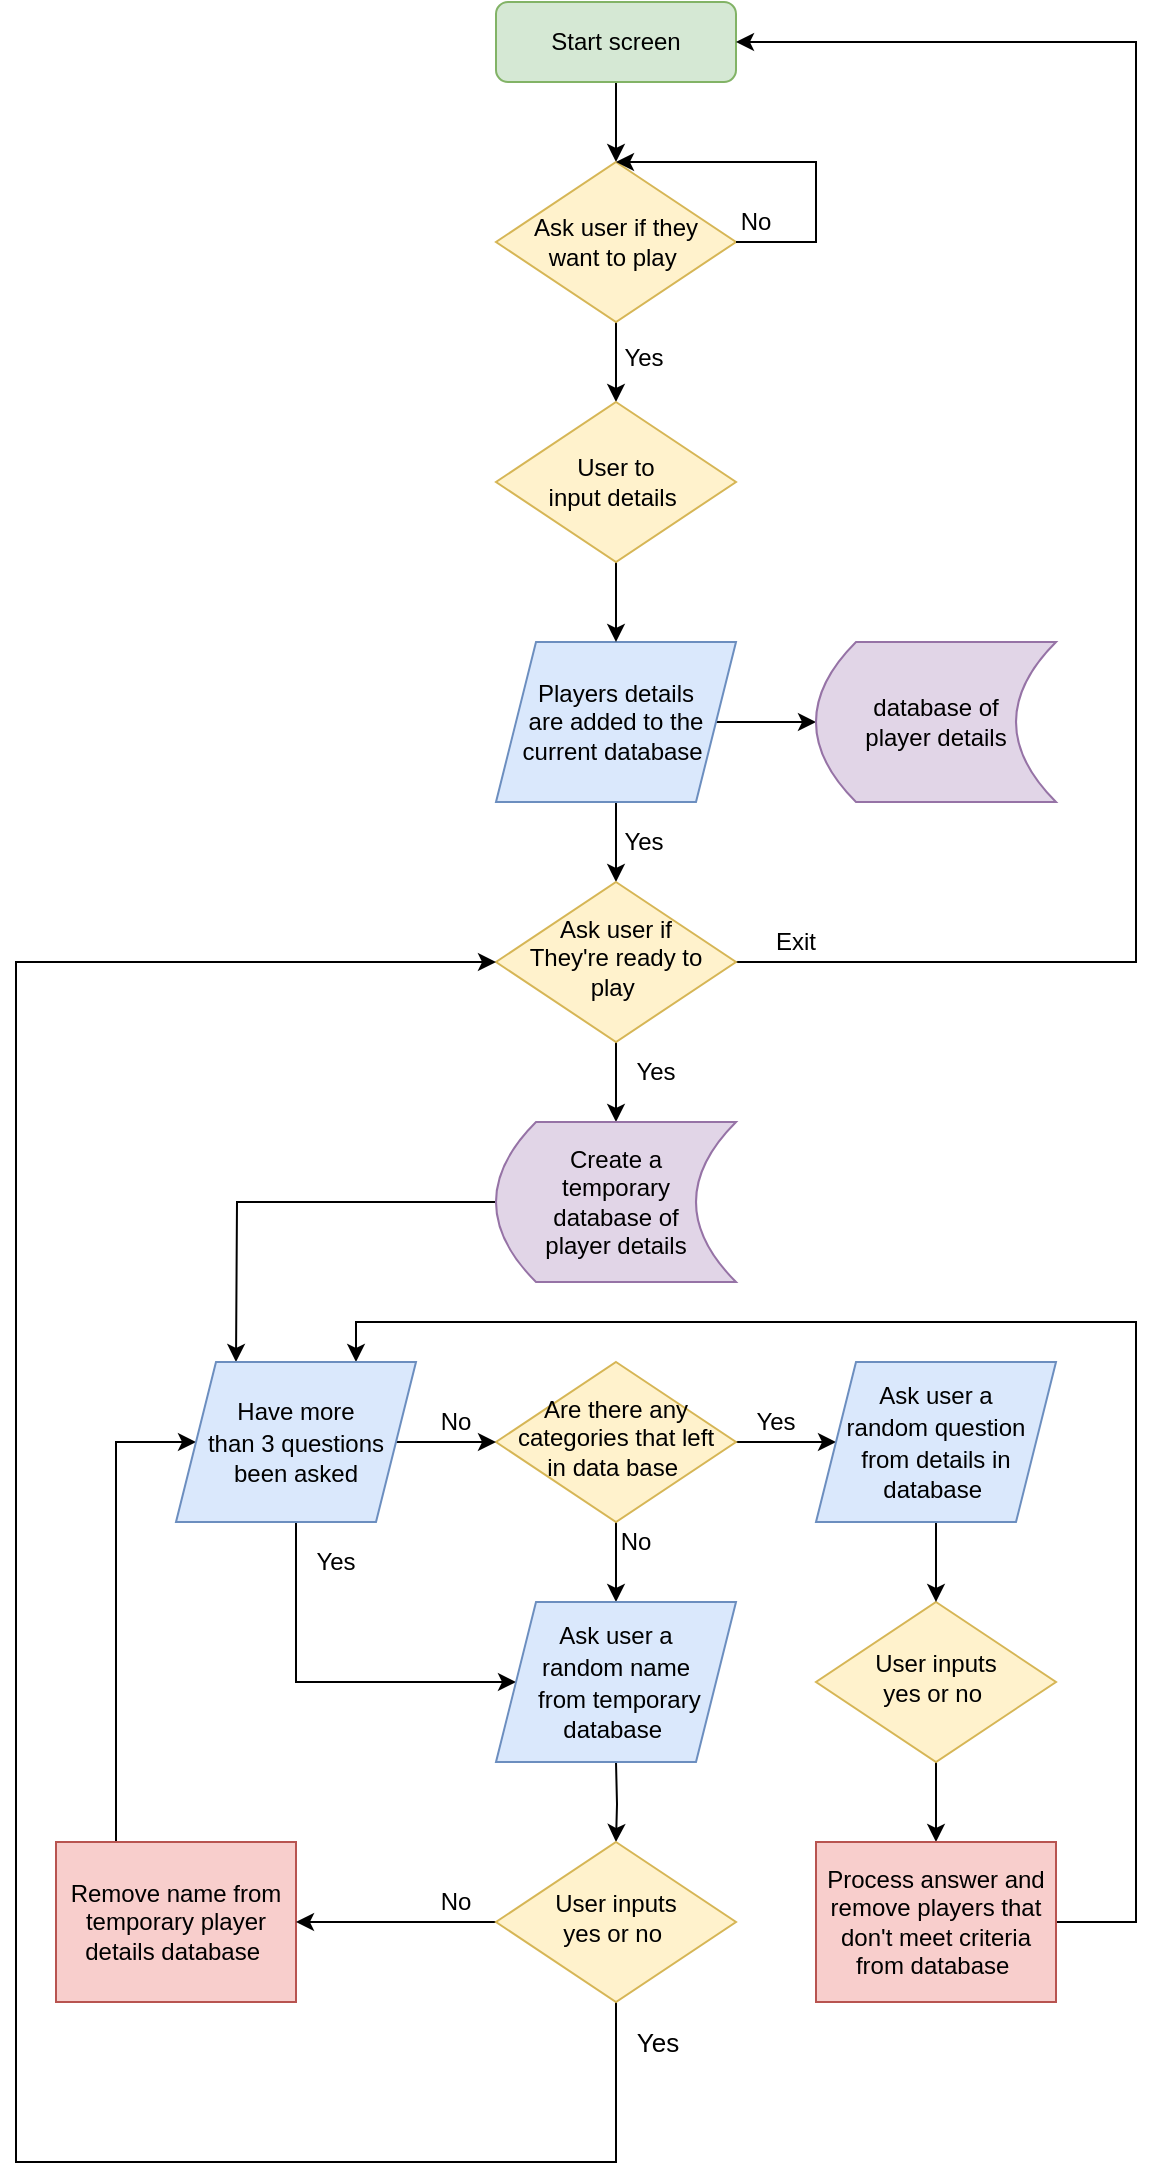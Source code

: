 <mxfile version="14.7.6" type="device"><diagram id="C5RBs43oDa-KdzZeNtuy" name="Page-1"><mxGraphModel dx="1185" dy="708" grid="1" gridSize="10" guides="1" tooltips="1" connect="1" arrows="1" fold="1" page="1" pageScale="1" pageWidth="827" pageHeight="1169" math="0" shadow="0"><root><mxCell id="WIyWlLk6GJQsqaUBKTNV-0"/><mxCell id="WIyWlLk6GJQsqaUBKTNV-1" parent="WIyWlLk6GJQsqaUBKTNV-0"/><mxCell id="H-2OchCzTb0TROPsZ7Cq-26" style="edgeStyle=orthogonalEdgeStyle;rounded=0;orthogonalLoop=1;jettySize=auto;html=1;exitX=0.5;exitY=1;exitDx=0;exitDy=0;" edge="1" parent="WIyWlLk6GJQsqaUBKTNV-1" source="WIyWlLk6GJQsqaUBKTNV-3"><mxGeometry relative="1" as="geometry"><mxPoint x="380" y="120" as="targetPoint"/></mxGeometry></mxCell><mxCell id="WIyWlLk6GJQsqaUBKTNV-3" value="Start screen" style="rounded=1;whiteSpace=wrap;html=1;fontSize=12;glass=0;strokeWidth=1;shadow=0;fillColor=#d5e8d4;strokeColor=#82b366;" parent="WIyWlLk6GJQsqaUBKTNV-1" vertex="1"><mxGeometry x="320" y="40" width="120" height="40" as="geometry"/></mxCell><mxCell id="H-2OchCzTb0TROPsZ7Cq-77" style="edgeStyle=orthogonalEdgeStyle;rounded=0;orthogonalLoop=1;jettySize=auto;html=1;exitX=0.5;exitY=1;exitDx=0;exitDy=0;entryX=0.5;entryY=0;entryDx=0;entryDy=0;" edge="1" parent="WIyWlLk6GJQsqaUBKTNV-1" source="WIyWlLk6GJQsqaUBKTNV-10" target="H-2OchCzTb0TROPsZ7Cq-59"><mxGeometry relative="1" as="geometry"/></mxCell><mxCell id="WIyWlLk6GJQsqaUBKTNV-10" value="User inputs&lt;br&gt;yes or no&amp;nbsp;" style="rhombus;whiteSpace=wrap;html=1;shadow=0;fontFamily=Helvetica;fontSize=12;align=center;strokeWidth=1;spacing=6;spacingTop=-4;fillColor=#fff2cc;strokeColor=#d6b656;" parent="WIyWlLk6GJQsqaUBKTNV-1" vertex="1"><mxGeometry x="480" y="840" width="120" height="80" as="geometry"/></mxCell><mxCell id="H-2OchCzTb0TROPsZ7Cq-38" style="edgeStyle=orthogonalEdgeStyle;rounded=0;orthogonalLoop=1;jettySize=auto;html=1;exitX=0.5;exitY=1;exitDx=0;exitDy=0;entryX=0.5;entryY=0;entryDx=0;entryDy=0;" edge="1" parent="WIyWlLk6GJQsqaUBKTNV-1" source="H-2OchCzTb0TROPsZ7Cq-0" target="H-2OchCzTb0TROPsZ7Cq-17"><mxGeometry relative="1" as="geometry"/></mxCell><mxCell id="H-2OchCzTb0TROPsZ7Cq-51" style="edgeStyle=orthogonalEdgeStyle;rounded=0;orthogonalLoop=1;jettySize=auto;html=1;exitX=1;exitY=0.5;exitDx=0;exitDy=0;" edge="1" parent="WIyWlLk6GJQsqaUBKTNV-1" source="H-2OchCzTb0TROPsZ7Cq-0"><mxGeometry relative="1" as="geometry"><mxPoint x="480" y="400" as="targetPoint"/></mxGeometry></mxCell><mxCell id="H-2OchCzTb0TROPsZ7Cq-0" value="Players details &lt;br&gt;are added to the current database&amp;nbsp;" style="shape=parallelogram;perimeter=parallelogramPerimeter;whiteSpace=wrap;html=1;fixedSize=1;fillColor=#dae8fc;strokeColor=#6c8ebf;" vertex="1" parent="WIyWlLk6GJQsqaUBKTNV-1"><mxGeometry x="320" y="360" width="120" height="80" as="geometry"/></mxCell><mxCell id="H-2OchCzTb0TROPsZ7Cq-128" style="edgeStyle=orthogonalEdgeStyle;rounded=0;orthogonalLoop=1;jettySize=auto;html=1;exitX=0.5;exitY=1;exitDx=0;exitDy=0;entryX=0.5;entryY=0;entryDx=0;entryDy=0;fontSize=13;" edge="1" parent="WIyWlLk6GJQsqaUBKTNV-1" source="H-2OchCzTb0TROPsZ7Cq-17" target="H-2OchCzTb0TROPsZ7Cq-80"><mxGeometry relative="1" as="geometry"/></mxCell><mxCell id="H-2OchCzTb0TROPsZ7Cq-132" style="edgeStyle=orthogonalEdgeStyle;rounded=0;orthogonalLoop=1;jettySize=auto;html=1;exitX=1;exitY=0.5;exitDx=0;exitDy=0;entryX=1;entryY=0.5;entryDx=0;entryDy=0;fontSize=13;" edge="1" parent="WIyWlLk6GJQsqaUBKTNV-1" source="H-2OchCzTb0TROPsZ7Cq-17" target="WIyWlLk6GJQsqaUBKTNV-3"><mxGeometry relative="1" as="geometry"><Array as="points"><mxPoint x="640" y="520"/><mxPoint x="640" y="60"/></Array></mxGeometry></mxCell><mxCell id="H-2OchCzTb0TROPsZ7Cq-17" value="Ask user if &lt;br&gt;They're ready to play&amp;nbsp;" style="rhombus;whiteSpace=wrap;html=1;shadow=0;fontFamily=Helvetica;fontSize=12;align=center;strokeWidth=1;spacing=6;spacingTop=-4;fillColor=#fff2cc;strokeColor=#d6b656;" vertex="1" parent="WIyWlLk6GJQsqaUBKTNV-1"><mxGeometry x="320" y="480" width="120" height="80" as="geometry"/></mxCell><mxCell id="H-2OchCzTb0TROPsZ7Cq-29" style="edgeStyle=orthogonalEdgeStyle;rounded=0;orthogonalLoop=1;jettySize=auto;html=1;exitX=0.5;exitY=1;exitDx=0;exitDy=0;entryX=0.5;entryY=0;entryDx=0;entryDy=0;startArrow=none;" edge="1" parent="WIyWlLk6GJQsqaUBKTNV-1" source="H-2OchCzTb0TROPsZ7Cq-32" target="H-2OchCzTb0TROPsZ7Cq-0"><mxGeometry relative="1" as="geometry"/></mxCell><mxCell id="H-2OchCzTb0TROPsZ7Cq-37" style="edgeStyle=orthogonalEdgeStyle;rounded=0;orthogonalLoop=1;jettySize=auto;html=1;exitX=0.5;exitY=1;exitDx=0;exitDy=0;entryX=0.5;entryY=0;entryDx=0;entryDy=0;" edge="1" parent="WIyWlLk6GJQsqaUBKTNV-1" source="H-2OchCzTb0TROPsZ7Cq-21" target="H-2OchCzTb0TROPsZ7Cq-32"><mxGeometry relative="1" as="geometry"/></mxCell><mxCell id="H-2OchCzTb0TROPsZ7Cq-21" value="Ask user if they &lt;br&gt;want to play&amp;nbsp;" style="rhombus;whiteSpace=wrap;html=1;fillColor=#fff2cc;strokeColor=#d6b656;" vertex="1" parent="WIyWlLk6GJQsqaUBKTNV-1"><mxGeometry x="320" y="120" width="120" height="80" as="geometry"/></mxCell><mxCell id="H-2OchCzTb0TROPsZ7Cq-24" value="No" style="text;html=1;strokeColor=none;fillColor=none;align=center;verticalAlign=middle;whiteSpace=wrap;rounded=0;" vertex="1" parent="WIyWlLk6GJQsqaUBKTNV-1"><mxGeometry x="430" y="140" width="40" height="20" as="geometry"/></mxCell><mxCell id="H-2OchCzTb0TROPsZ7Cq-27" style="edgeStyle=orthogonalEdgeStyle;rounded=0;orthogonalLoop=1;jettySize=auto;html=1;exitX=1;exitY=0.5;exitDx=0;exitDy=0;entryX=0.5;entryY=0;entryDx=0;entryDy=0;" edge="1" parent="WIyWlLk6GJQsqaUBKTNV-1" source="H-2OchCzTb0TROPsZ7Cq-21" target="H-2OchCzTb0TROPsZ7Cq-21"><mxGeometry relative="1" as="geometry"><Array as="points"><mxPoint x="480" y="160"/><mxPoint x="480" y="120"/></Array></mxGeometry></mxCell><mxCell id="H-2OchCzTb0TROPsZ7Cq-32" value="User to &lt;br&gt;input details&amp;nbsp;" style="rhombus;whiteSpace=wrap;html=1;fillColor=#fff2cc;strokeColor=#d6b656;" vertex="1" parent="WIyWlLk6GJQsqaUBKTNV-1"><mxGeometry x="320" y="240" width="120" height="80" as="geometry"/></mxCell><mxCell id="H-2OchCzTb0TROPsZ7Cq-40" value="Exit" style="text;html=1;strokeColor=none;fillColor=none;align=center;verticalAlign=middle;whiteSpace=wrap;rounded=0;" vertex="1" parent="WIyWlLk6GJQsqaUBKTNV-1"><mxGeometry x="450" y="500" width="40" height="20" as="geometry"/></mxCell><mxCell id="H-2OchCzTb0TROPsZ7Cq-45" value="Yes" style="text;html=1;strokeColor=none;fillColor=none;align=center;verticalAlign=middle;whiteSpace=wrap;rounded=0;" vertex="1" parent="WIyWlLk6GJQsqaUBKTNV-1"><mxGeometry x="380" y="565" width="40" height="20" as="geometry"/></mxCell><mxCell id="H-2OchCzTb0TROPsZ7Cq-46" value="Yes" style="text;html=1;strokeColor=none;fillColor=none;align=center;verticalAlign=middle;whiteSpace=wrap;rounded=0;" vertex="1" parent="WIyWlLk6GJQsqaUBKTNV-1"><mxGeometry x="374" y="450" width="40" height="20" as="geometry"/></mxCell><mxCell id="H-2OchCzTb0TROPsZ7Cq-48" value="Yes" style="text;html=1;strokeColor=none;fillColor=none;align=center;verticalAlign=middle;whiteSpace=wrap;rounded=0;" vertex="1" parent="WIyWlLk6GJQsqaUBKTNV-1"><mxGeometry x="374" y="208" width="40" height="20" as="geometry"/></mxCell><mxCell id="H-2OchCzTb0TROPsZ7Cq-139" style="edgeStyle=orthogonalEdgeStyle;rounded=0;orthogonalLoop=1;jettySize=auto;html=1;exitX=1;exitY=0.5;exitDx=0;exitDy=0;entryX=0.75;entryY=0;entryDx=0;entryDy=0;fontSize=13;" edge="1" parent="WIyWlLk6GJQsqaUBKTNV-1" source="H-2OchCzTb0TROPsZ7Cq-59"><mxGeometry relative="1" as="geometry"><mxPoint x="250" y="720" as="targetPoint"/><Array as="points"><mxPoint x="640" y="1000"/><mxPoint x="640" y="700"/><mxPoint x="250" y="700"/></Array></mxGeometry></mxCell><mxCell id="H-2OchCzTb0TROPsZ7Cq-59" value="Process answer and remove players that don't meet criteria from database&amp;nbsp;" style="rounded=0;whiteSpace=wrap;html=1;fillColor=#f8cecc;strokeColor=#b85450;" vertex="1" parent="WIyWlLk6GJQsqaUBKTNV-1"><mxGeometry x="480" y="960" width="120" height="80" as="geometry"/></mxCell><mxCell id="H-2OchCzTb0TROPsZ7Cq-143" style="edgeStyle=orthogonalEdgeStyle;rounded=0;orthogonalLoop=1;jettySize=auto;html=1;exitX=0.25;exitY=0;exitDx=0;exitDy=0;entryX=0;entryY=0.5;entryDx=0;entryDy=0;fontSize=13;" edge="1" parent="WIyWlLk6GJQsqaUBKTNV-1" source="H-2OchCzTb0TROPsZ7Cq-62" target="H-2OchCzTb0TROPsZ7Cq-142"><mxGeometry relative="1" as="geometry"><Array as="points"><mxPoint x="130" y="760"/></Array></mxGeometry></mxCell><mxCell id="H-2OchCzTb0TROPsZ7Cq-62" value="Remove name from temporary player details database&amp;nbsp;" style="rounded=0;whiteSpace=wrap;html=1;fillColor=#f8cecc;strokeColor=#b85450;" vertex="1" parent="WIyWlLk6GJQsqaUBKTNV-1"><mxGeometry x="100" y="960" width="120" height="80" as="geometry"/></mxCell><mxCell id="H-2OchCzTb0TROPsZ7Cq-69" value="No" style="text;html=1;strokeColor=none;fillColor=none;align=center;verticalAlign=middle;whiteSpace=wrap;rounded=0;" vertex="1" parent="WIyWlLk6GJQsqaUBKTNV-1"><mxGeometry x="370" y="800" width="40" height="20" as="geometry"/></mxCell><mxCell id="H-2OchCzTb0TROPsZ7Cq-72" value="No" style="text;html=1;strokeColor=none;fillColor=none;align=center;verticalAlign=middle;whiteSpace=wrap;rounded=0;" vertex="1" parent="WIyWlLk6GJQsqaUBKTNV-1"><mxGeometry x="280" y="740" width="40" height="20" as="geometry"/></mxCell><mxCell id="H-2OchCzTb0TROPsZ7Cq-75" value="Yes" style="text;html=1;strokeColor=none;fillColor=none;align=center;verticalAlign=middle;whiteSpace=wrap;rounded=0;" vertex="1" parent="WIyWlLk6GJQsqaUBKTNV-1"><mxGeometry x="440" y="740" width="40" height="20" as="geometry"/></mxCell><mxCell id="H-2OchCzTb0TROPsZ7Cq-138" style="edgeStyle=orthogonalEdgeStyle;rounded=0;orthogonalLoop=1;jettySize=auto;html=1;exitX=0;exitY=0.5;exitDx=0;exitDy=0;entryX=0.25;entryY=0;entryDx=0;entryDy=0;fontSize=13;" edge="1" parent="WIyWlLk6GJQsqaUBKTNV-1" source="H-2OchCzTb0TROPsZ7Cq-80"><mxGeometry relative="1" as="geometry"><mxPoint x="190" y="720" as="targetPoint"/></mxGeometry></mxCell><mxCell id="H-2OchCzTb0TROPsZ7Cq-80" value="Create a &lt;br&gt;temporary &lt;br&gt;database of&lt;br&gt;player details" style="shape=dataStorage;whiteSpace=wrap;html=1;fixedSize=1;align=center;fillColor=#e1d5e7;strokeColor=#9673a6;" vertex="1" parent="WIyWlLk6GJQsqaUBKTNV-1"><mxGeometry x="320" y="600" width="120" height="80" as="geometry"/></mxCell><mxCell id="H-2OchCzTb0TROPsZ7Cq-84" value="database of&lt;br&gt;player details" style="shape=dataStorage;whiteSpace=wrap;html=1;fixedSize=1;align=center;fillColor=#e1d5e7;strokeColor=#9673a6;" vertex="1" parent="WIyWlLk6GJQsqaUBKTNV-1"><mxGeometry x="480" y="360" width="120" height="80" as="geometry"/></mxCell><mxCell id="H-2OchCzTb0TROPsZ7Cq-118" style="edgeStyle=orthogonalEdgeStyle;rounded=0;orthogonalLoop=1;jettySize=auto;html=1;exitX=0.5;exitY=1;exitDx=0;exitDy=0;entryX=0;entryY=0.5;entryDx=0;entryDy=0;fontSize=13;" edge="1" parent="WIyWlLk6GJQsqaUBKTNV-1" target="H-2OchCzTb0TROPsZ7Cq-116"><mxGeometry relative="1" as="geometry"><mxPoint x="220" y="800" as="sourcePoint"/><Array as="points"><mxPoint x="220" y="880"/></Array></mxGeometry></mxCell><mxCell id="H-2OchCzTb0TROPsZ7Cq-106" style="edgeStyle=orthogonalEdgeStyle;rounded=0;orthogonalLoop=1;jettySize=auto;html=1;exitX=0.5;exitY=1;exitDx=0;exitDy=0;entryX=0.5;entryY=0;entryDx=0;entryDy=0;fontSize=13;" edge="1" parent="WIyWlLk6GJQsqaUBKTNV-1" source="H-2OchCzTb0TROPsZ7Cq-88"><mxGeometry relative="1" as="geometry"><mxPoint x="380" y="840" as="targetPoint"/></mxGeometry></mxCell><mxCell id="H-2OchCzTb0TROPsZ7Cq-121" style="edgeStyle=orthogonalEdgeStyle;rounded=0;orthogonalLoop=1;jettySize=auto;html=1;exitX=1;exitY=0.5;exitDx=0;exitDy=0;entryX=0;entryY=0.5;entryDx=0;entryDy=0;fontSize=13;" edge="1" parent="WIyWlLk6GJQsqaUBKTNV-1" source="H-2OchCzTb0TROPsZ7Cq-88" target="H-2OchCzTb0TROPsZ7Cq-119"><mxGeometry relative="1" as="geometry"/></mxCell><mxCell id="H-2OchCzTb0TROPsZ7Cq-88" value="Are there any categories that left in data base&amp;nbsp;" style="rhombus;whiteSpace=wrap;html=1;shadow=0;fontFamily=Helvetica;fontSize=12;align=center;strokeWidth=1;spacing=6;spacingTop=-4;fillColor=#fff2cc;strokeColor=#d6b656;" vertex="1" parent="WIyWlLk6GJQsqaUBKTNV-1"><mxGeometry x="320" y="720" width="120" height="80" as="geometry"/></mxCell><mxCell id="H-2OchCzTb0TROPsZ7Cq-115" style="edgeStyle=orthogonalEdgeStyle;rounded=0;orthogonalLoop=1;jettySize=auto;html=1;exitX=0.5;exitY=1;exitDx=0;exitDy=0;entryX=0.5;entryY=0;entryDx=0;entryDy=0;fontSize=13;" edge="1" parent="WIyWlLk6GJQsqaUBKTNV-1" target="H-2OchCzTb0TROPsZ7Cq-95"><mxGeometry relative="1" as="geometry"><mxPoint x="380" y="920" as="sourcePoint"/></mxGeometry></mxCell><mxCell id="H-2OchCzTb0TROPsZ7Cq-98" style="edgeStyle=orthogonalEdgeStyle;rounded=0;orthogonalLoop=1;jettySize=auto;html=1;exitX=0;exitY=0.5;exitDx=0;exitDy=0;entryX=1;entryY=0.5;entryDx=0;entryDy=0;fontSize=13;" edge="1" parent="WIyWlLk6GJQsqaUBKTNV-1" source="H-2OchCzTb0TROPsZ7Cq-95" target="H-2OchCzTb0TROPsZ7Cq-62"><mxGeometry relative="1" as="geometry"/></mxCell><mxCell id="H-2OchCzTb0TROPsZ7Cq-133" style="edgeStyle=orthogonalEdgeStyle;rounded=0;orthogonalLoop=1;jettySize=auto;html=1;exitX=0.5;exitY=1;exitDx=0;exitDy=0;entryX=0;entryY=0.5;entryDx=0;entryDy=0;fontSize=13;" edge="1" parent="WIyWlLk6GJQsqaUBKTNV-1" source="H-2OchCzTb0TROPsZ7Cq-95" target="H-2OchCzTb0TROPsZ7Cq-17"><mxGeometry relative="1" as="geometry"><Array as="points"><mxPoint x="380" y="1120"/><mxPoint x="80" y="1120"/><mxPoint x="80" y="520"/></Array></mxGeometry></mxCell><mxCell id="H-2OchCzTb0TROPsZ7Cq-95" value="User inputs &lt;br&gt;yes or no&amp;nbsp;" style="rhombus;whiteSpace=wrap;html=1;shadow=0;fontFamily=Helvetica;fontSize=12;align=center;strokeWidth=1;spacing=6;spacingTop=-4;fillColor=#fff2cc;strokeColor=#d6b656;" vertex="1" parent="WIyWlLk6GJQsqaUBKTNV-1"><mxGeometry x="320" y="960" width="120" height="80" as="geometry"/></mxCell><mxCell id="H-2OchCzTb0TROPsZ7Cq-102" value="No" style="text;html=1;strokeColor=none;fillColor=none;align=center;verticalAlign=middle;whiteSpace=wrap;rounded=0;" vertex="1" parent="WIyWlLk6GJQsqaUBKTNV-1"><mxGeometry x="280" y="980" width="40" height="20" as="geometry"/></mxCell><mxCell id="H-2OchCzTb0TROPsZ7Cq-116" value="&lt;span style=&quot;font-size: 12px&quot;&gt;Ask user a &lt;br&gt;random name&lt;br&gt;&amp;nbsp;from temporary database&amp;nbsp;&lt;/span&gt;" style="shape=parallelogram;perimeter=parallelogramPerimeter;whiteSpace=wrap;html=1;fixedSize=1;fontSize=13;align=center;fillColor=#dae8fc;strokeColor=#6c8ebf;" vertex="1" parent="WIyWlLk6GJQsqaUBKTNV-1"><mxGeometry x="320" y="840" width="120" height="80" as="geometry"/></mxCell><mxCell id="H-2OchCzTb0TROPsZ7Cq-120" style="edgeStyle=orthogonalEdgeStyle;rounded=0;orthogonalLoop=1;jettySize=auto;html=1;exitX=0.5;exitY=1;exitDx=0;exitDy=0;entryX=0.5;entryY=0;entryDx=0;entryDy=0;fontSize=13;" edge="1" parent="WIyWlLk6GJQsqaUBKTNV-1" source="H-2OchCzTb0TROPsZ7Cq-119" target="WIyWlLk6GJQsqaUBKTNV-10"><mxGeometry relative="1" as="geometry"/></mxCell><mxCell id="H-2OchCzTb0TROPsZ7Cq-119" value="&lt;span style=&quot;font-size: 12px&quot;&gt;Ask user a &lt;br&gt;random question &lt;br&gt;from details in database&amp;nbsp;&lt;/span&gt;" style="shape=parallelogram;perimeter=parallelogramPerimeter;whiteSpace=wrap;html=1;fixedSize=1;fontSize=13;align=center;fillColor=#dae8fc;strokeColor=#6c8ebf;" vertex="1" parent="WIyWlLk6GJQsqaUBKTNV-1"><mxGeometry x="480" y="720" width="120" height="80" as="geometry"/></mxCell><mxCell id="H-2OchCzTb0TROPsZ7Cq-135" value="Yes" style="text;html=1;strokeColor=none;fillColor=none;align=center;verticalAlign=middle;whiteSpace=wrap;rounded=0;fontSize=13;" vertex="1" parent="WIyWlLk6GJQsqaUBKTNV-1"><mxGeometry x="382" y="1050" width="38" height="20" as="geometry"/></mxCell><mxCell id="H-2OchCzTb0TROPsZ7Cq-141" value="Yes" style="text;html=1;strokeColor=none;fillColor=none;align=center;verticalAlign=middle;whiteSpace=wrap;rounded=0;" vertex="1" parent="WIyWlLk6GJQsqaUBKTNV-1"><mxGeometry x="220" y="810" width="40" height="20" as="geometry"/></mxCell><mxCell id="H-2OchCzTb0TROPsZ7Cq-145" style="edgeStyle=orthogonalEdgeStyle;rounded=0;orthogonalLoop=1;jettySize=auto;html=1;exitX=1;exitY=0.5;exitDx=0;exitDy=0;entryX=1;entryY=1;entryDx=0;entryDy=0;fontSize=13;" edge="1" parent="WIyWlLk6GJQsqaUBKTNV-1" source="H-2OchCzTb0TROPsZ7Cq-142" target="H-2OchCzTb0TROPsZ7Cq-72"><mxGeometry relative="1" as="geometry"><Array as="points"><mxPoint x="310" y="760"/><mxPoint x="310" y="760"/></Array></mxGeometry></mxCell><mxCell id="H-2OchCzTb0TROPsZ7Cq-142" value="&lt;span style=&quot;font-size: 12px&quot;&gt;Have more&lt;/span&gt;&lt;br style=&quot;font-size: 12px&quot;&gt;&lt;span style=&quot;font-size: 12px&quot;&gt;than 3 questions been asked&lt;/span&gt;" style="shape=parallelogram;perimeter=parallelogramPerimeter;whiteSpace=wrap;html=1;fixedSize=1;fontSize=13;align=center;fillColor=#dae8fc;strokeColor=#6c8ebf;" vertex="1" parent="WIyWlLk6GJQsqaUBKTNV-1"><mxGeometry x="160" y="720" width="120" height="80" as="geometry"/></mxCell></root></mxGraphModel></diagram></mxfile>
